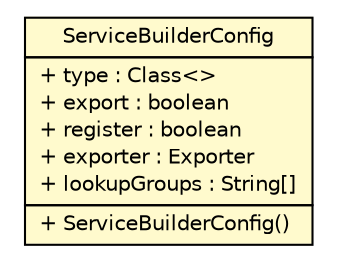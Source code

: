 #!/usr/local/bin/dot
#
# Class diagram 
# Generated by UMLGraph version R5_6 (http://www.umlgraph.org/)
#

digraph G {
	edge [fontname="Helvetica",fontsize=10,labelfontname="Helvetica",labelfontsize=10];
	node [fontname="Helvetica",fontsize=10,shape=plaintext];
	nodesep=0.25;
	ranksep=0.5;
	// sorcer.core.service.ServiceBuilderConfig
	c465472 [label=<<table title="sorcer.core.service.ServiceBuilderConfig" border="0" cellborder="1" cellspacing="0" cellpadding="2" port="p" bgcolor="lemonChiffon" href="./ServiceBuilderConfig.html">
		<tr><td><table border="0" cellspacing="0" cellpadding="1">
<tr><td align="center" balign="center"> ServiceBuilderConfig </td></tr>
		</table></td></tr>
		<tr><td><table border="0" cellspacing="0" cellpadding="1">
<tr><td align="left" balign="left"> + type : Class&lt;&gt; </td></tr>
<tr><td align="left" balign="left"> + export : boolean </td></tr>
<tr><td align="left" balign="left"> + register : boolean </td></tr>
<tr><td align="left" balign="left"> + exporter : Exporter </td></tr>
<tr><td align="left" balign="left"> + lookupGroups : String[] </td></tr>
		</table></td></tr>
		<tr><td><table border="0" cellspacing="0" cellpadding="1">
<tr><td align="left" balign="left"> + ServiceBuilderConfig() </td></tr>
		</table></td></tr>
		</table>>, URL="./ServiceBuilderConfig.html", fontname="Helvetica", fontcolor="black", fontsize=10.0];
}

